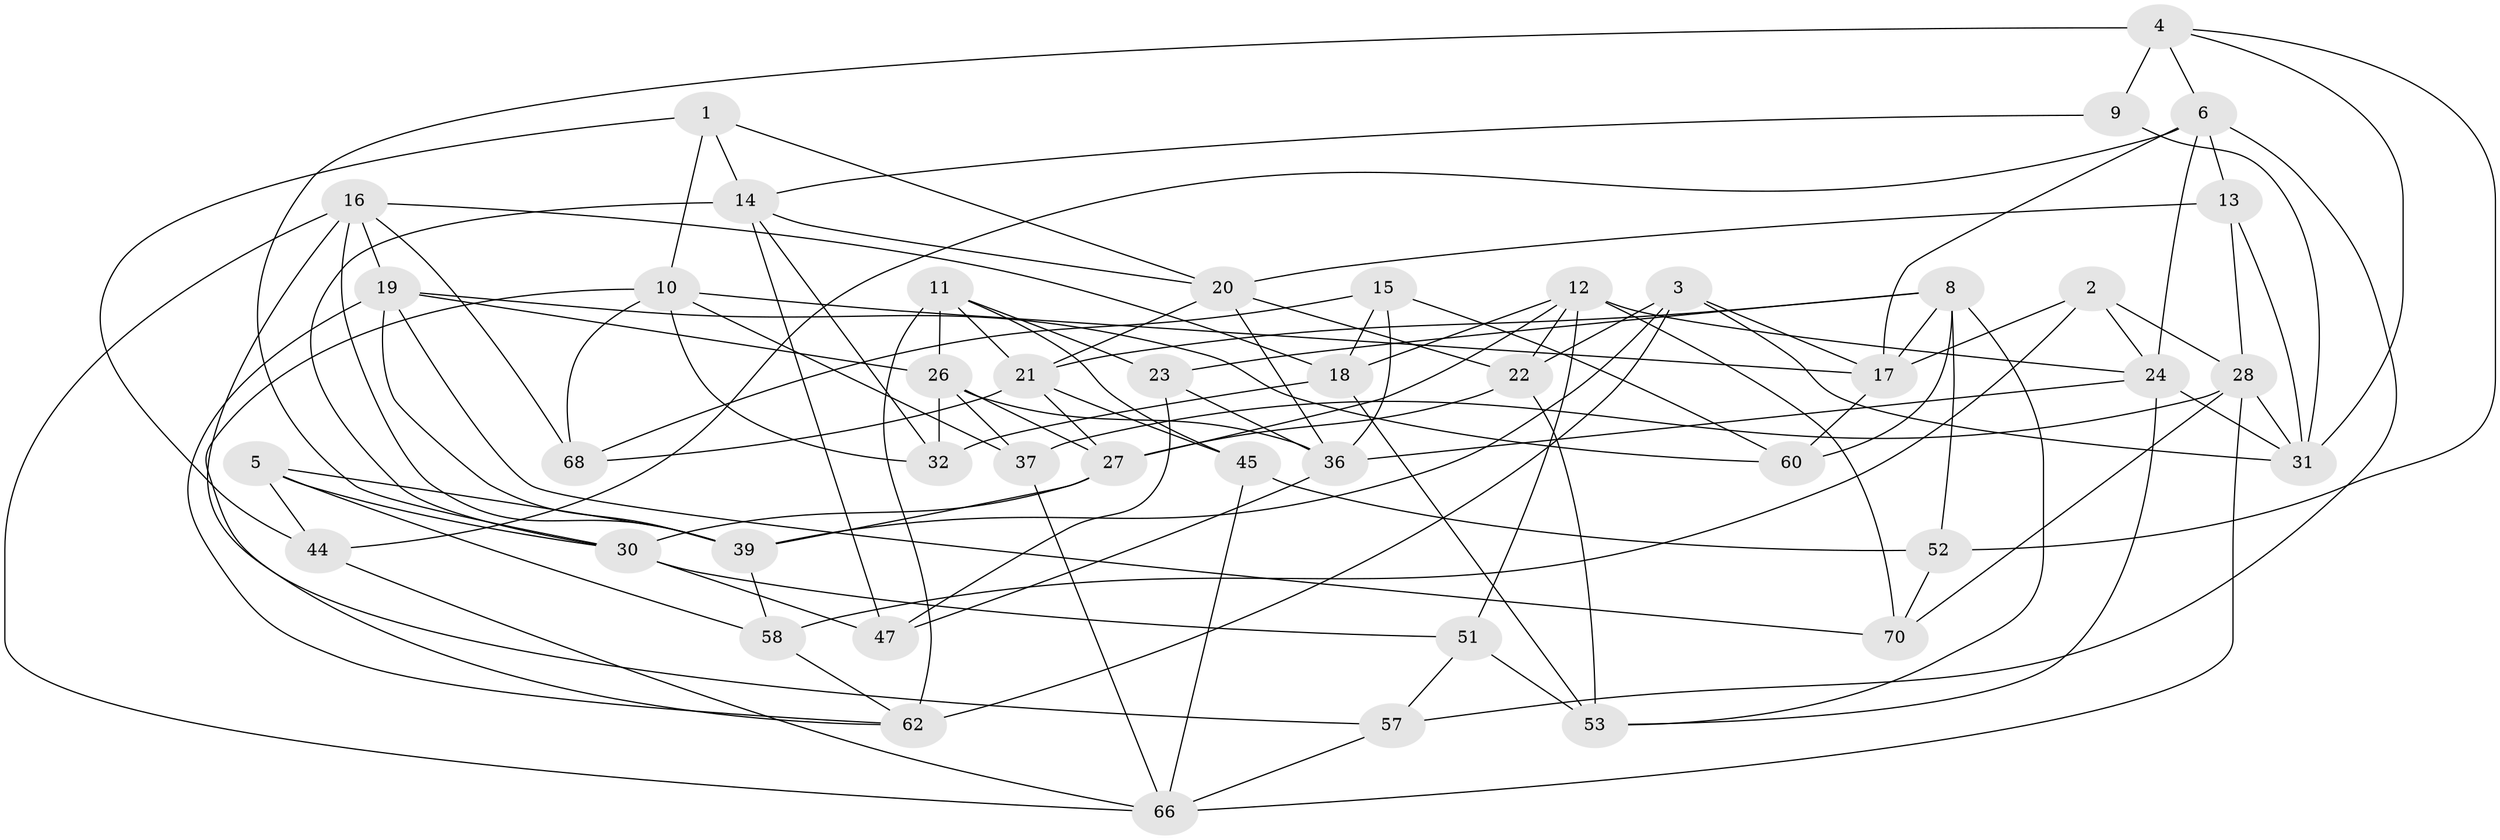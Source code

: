 // original degree distribution, {4: 1.0}
// Generated by graph-tools (version 1.1) at 2025/42/03/06/25 10:42:25]
// undirected, 45 vertices, 112 edges
graph export_dot {
graph [start="1"]
  node [color=gray90,style=filled];
  1;
  2;
  3 [super="+7"];
  4 [super="+67"];
  5;
  6 [super="+41"];
  8 [super="+40"];
  9;
  10 [super="+55"];
  11 [super="+35"];
  12 [super="+48"];
  13;
  14 [super="+29"];
  15;
  16 [super="+69"];
  17 [super="+65"];
  18 [super="+38"];
  19 [super="+46"];
  20 [super="+49"];
  21 [super="+56"];
  22 [super="+25"];
  23;
  24 [super="+64"];
  26 [super="+33"];
  27 [super="+34"];
  28 [super="+43"];
  30 [super="+50"];
  31 [super="+42"];
  32;
  36 [super="+59"];
  37;
  39 [super="+61"];
  44;
  45;
  47;
  51;
  52;
  53 [super="+54"];
  57;
  58;
  60;
  62 [super="+63"];
  66 [super="+71"];
  68;
  70;
  1 -- 44;
  1 -- 14;
  1 -- 20;
  1 -- 10;
  2 -- 17;
  2 -- 58;
  2 -- 24;
  2 -- 28;
  3 -- 62;
  3 -- 22 [weight=2];
  3 -- 17;
  3 -- 39;
  3 -- 31;
  4 -- 52;
  4 -- 6;
  4 -- 9 [weight=2];
  4 -- 30;
  4 -- 31;
  5 -- 58;
  5 -- 44;
  5 -- 30;
  5 -- 39;
  6 -- 57;
  6 -- 17;
  6 -- 44;
  6 -- 13;
  6 -- 24;
  8 -- 52;
  8 -- 60;
  8 -- 21;
  8 -- 23;
  8 -- 53;
  8 -- 17;
  9 -- 31;
  9 -- 14;
  10 -- 32;
  10 -- 37;
  10 -- 17;
  10 -- 68;
  10 -- 62;
  11 -- 26;
  11 -- 23;
  11 -- 21;
  11 -- 45;
  11 -- 62 [weight=2];
  12 -- 51;
  12 -- 24;
  12 -- 70;
  12 -- 18;
  12 -- 22;
  12 -- 27;
  13 -- 28;
  13 -- 31;
  13 -- 20;
  14 -- 30;
  14 -- 20;
  14 -- 32;
  14 -- 47;
  15 -- 60;
  15 -- 68;
  15 -- 18;
  15 -- 36;
  16 -- 19;
  16 -- 18;
  16 -- 68;
  16 -- 57;
  16 -- 66;
  16 -- 39;
  17 -- 60;
  18 -- 53 [weight=2];
  18 -- 32;
  19 -- 26;
  19 -- 70;
  19 -- 60;
  19 -- 62;
  19 -- 39;
  20 -- 21;
  20 -- 36;
  20 -- 22;
  21 -- 45;
  21 -- 68;
  21 -- 27;
  22 -- 27;
  22 -- 53;
  23 -- 36;
  23 -- 47;
  24 -- 31;
  24 -- 53;
  24 -- 36;
  26 -- 27;
  26 -- 37;
  26 -- 32;
  26 -- 36;
  27 -- 39;
  27 -- 30;
  28 -- 66;
  28 -- 37;
  28 -- 70;
  28 -- 31;
  30 -- 47;
  30 -- 51;
  36 -- 47;
  37 -- 66;
  39 -- 58;
  44 -- 66;
  45 -- 52;
  45 -- 66;
  51 -- 53;
  51 -- 57;
  52 -- 70;
  57 -- 66;
  58 -- 62;
}

